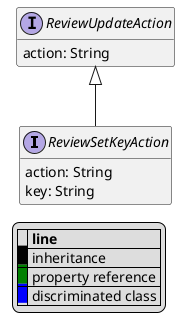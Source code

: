 @startuml

hide empty fields
hide empty methods
legend
|= |= line |
|<back:black>   </back>| inheritance |
|<back:green>   </back>| property reference |
|<back:blue>   </back>| discriminated class |
endlegend
interface ReviewSetKeyAction [[ReviewSetKeyAction.svg]] extends ReviewUpdateAction {
    action: String
    key: String
}
interface ReviewUpdateAction [[ReviewUpdateAction.svg]]  {
    action: String
}





@enduml

